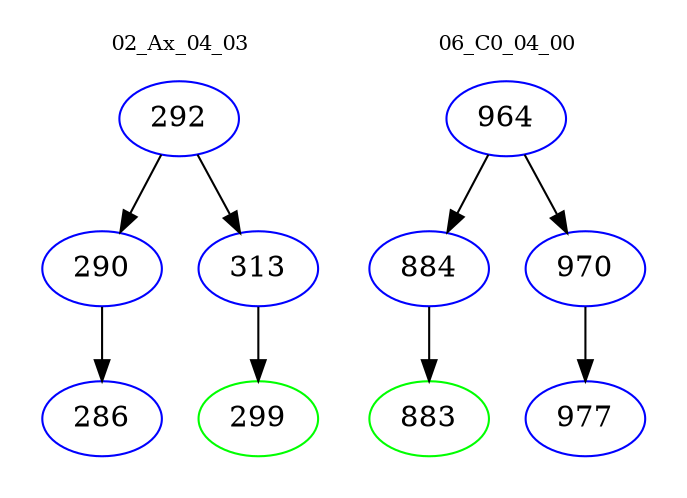 digraph{
subgraph cluster_0 {
color = white
label = "02_Ax_04_03";
fontsize=10;
T0_292 [label="292", color="blue"]
T0_292 -> T0_290 [color="black"]
T0_290 [label="290", color="blue"]
T0_290 -> T0_286 [color="black"]
T0_286 [label="286", color="blue"]
T0_292 -> T0_313 [color="black"]
T0_313 [label="313", color="blue"]
T0_313 -> T0_299 [color="black"]
T0_299 [label="299", color="green"]
}
subgraph cluster_1 {
color = white
label = "06_C0_04_00";
fontsize=10;
T1_964 [label="964", color="blue"]
T1_964 -> T1_884 [color="black"]
T1_884 [label="884", color="blue"]
T1_884 -> T1_883 [color="black"]
T1_883 [label="883", color="green"]
T1_964 -> T1_970 [color="black"]
T1_970 [label="970", color="blue"]
T1_970 -> T1_977 [color="black"]
T1_977 [label="977", color="blue"]
}
}
